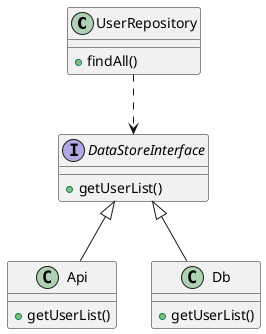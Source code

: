 @startuml 5.3.1

class UserRepository {
    +findAll()
}

interface DataStoreInterface {
    +getUserList()
}

class Api {
    +getUserList()
}

class Db {
    +getUserList()
}

UserRepository ..> DataStoreInterface
DataStoreInterface <|-- Api
DataStoreInterface <|-- Db

@enduml
